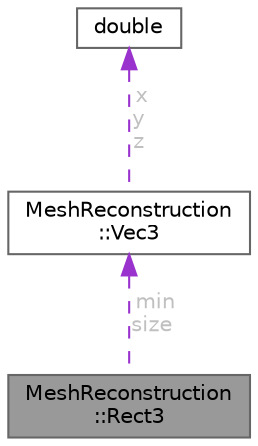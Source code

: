 digraph "MeshReconstruction::Rect3"
{
 // INTERACTIVE_SVG=YES
 // LATEX_PDF_SIZE
  bgcolor="transparent";
  edge [fontname=Helvetica,fontsize=10,labelfontname=Helvetica,labelfontsize=10];
  node [fontname=Helvetica,fontsize=10,shape=box,height=0.2,width=0.4];
  Node1 [id="Node000001",label="MeshReconstruction\l::Rect3",height=0.2,width=0.4,color="gray40", fillcolor="grey60", style="filled", fontcolor="black",tooltip=" "];
  Node2 -> Node1 [id="edge1_Node000001_Node000002",dir="back",color="darkorchid3",style="dashed",tooltip=" ",label=" min\nsize",fontcolor="grey" ];
  Node2 [id="Node000002",label="MeshReconstruction\l::Vec3",height=0.2,width=0.4,color="gray40", fillcolor="white", style="filled",URL="$df/d45/structMeshReconstruction_1_1Vec3.html",tooltip=" "];
  Node3 -> Node2 [id="edge2_Node000002_Node000003",dir="back",color="darkorchid3",style="dashed",tooltip=" ",label=" x\ny\nz",fontcolor="grey" ];
  Node3 [id="Node000003",label="double",height=0.2,width=0.4,color="gray40", fillcolor="white", style="filled",tooltip=" "];
}
